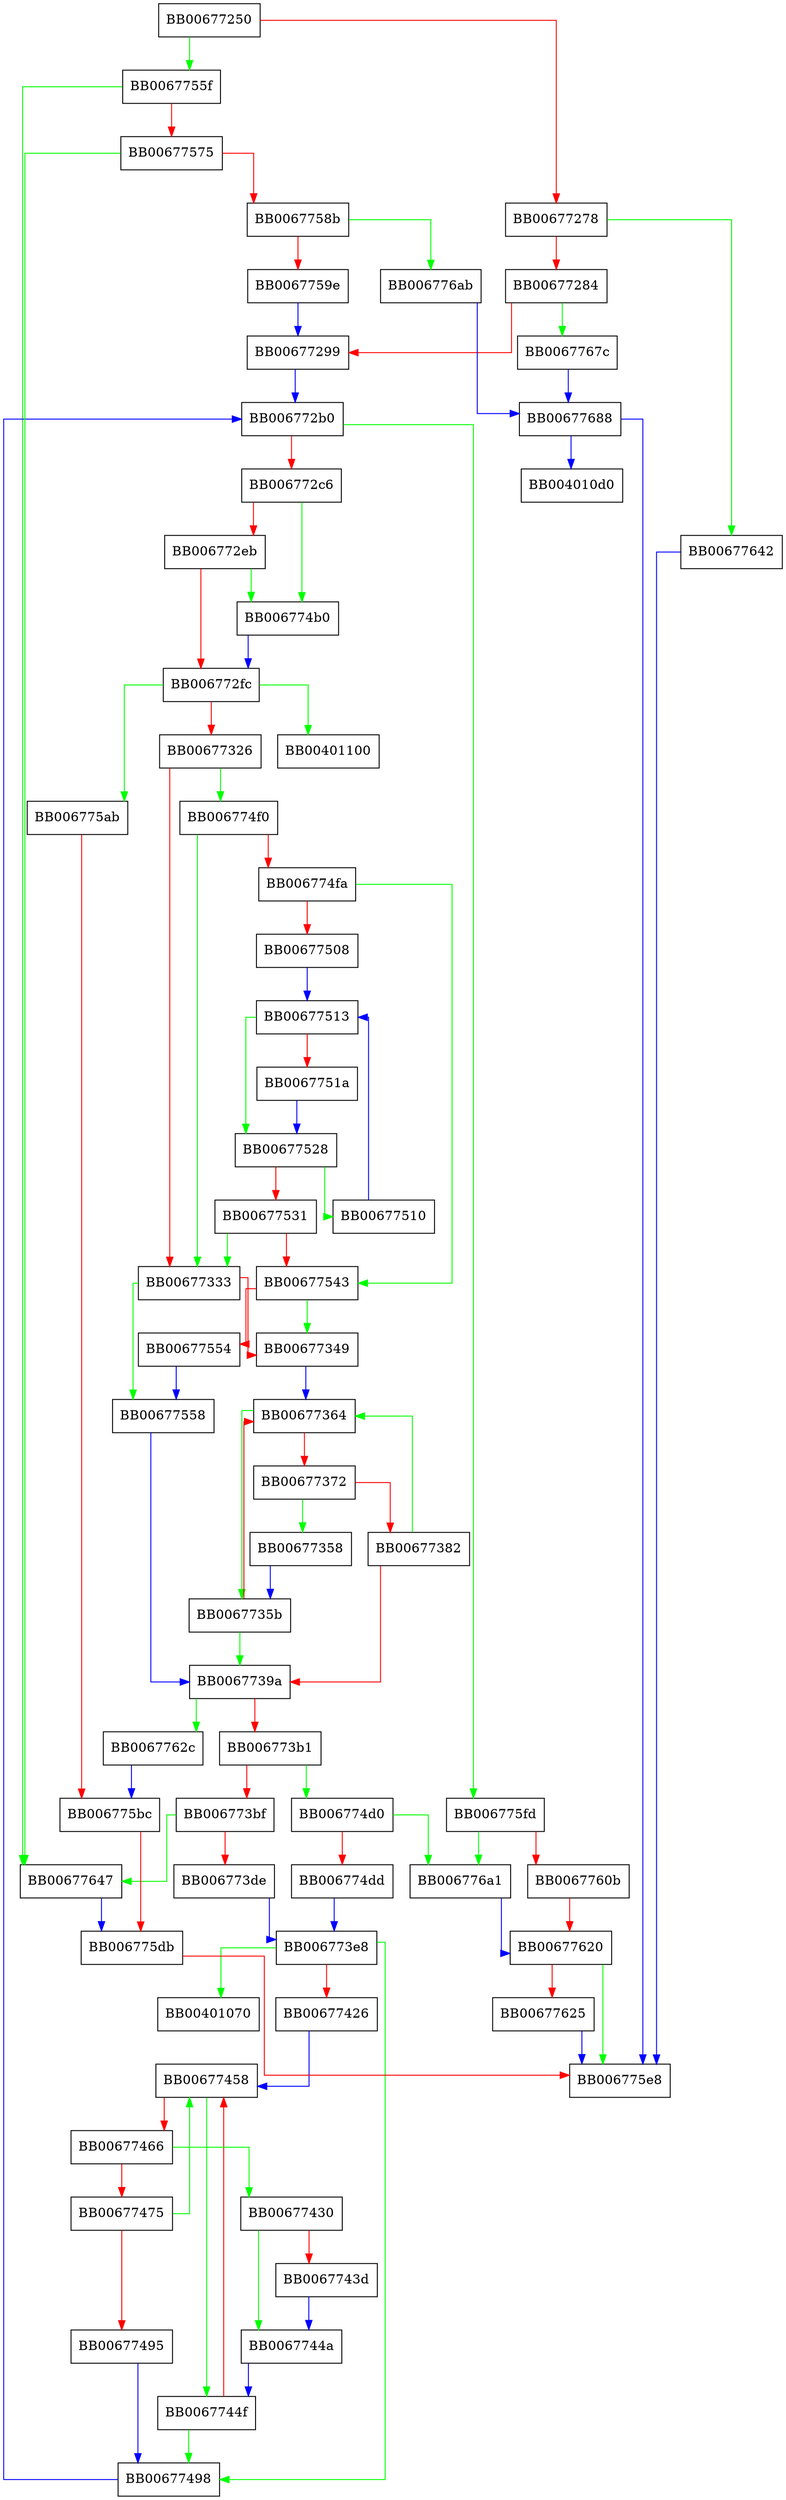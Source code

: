digraph X509_NAME_oneline {
  node [shape="box"];
  graph [splines=ortho];
  BB00677250 -> BB0067755f [color="green"];
  BB00677250 -> BB00677278 [color="red"];
  BB00677278 -> BB00677642 [color="green"];
  BB00677278 -> BB00677284 [color="red"];
  BB00677284 -> BB0067767c [color="green"];
  BB00677284 -> BB00677299 [color="red"];
  BB00677299 -> BB006772b0 [color="blue"];
  BB006772b0 -> BB006775fd [color="green"];
  BB006772b0 -> BB006772c6 [color="red"];
  BB006772c6 -> BB006774b0 [color="green"];
  BB006772c6 -> BB006772eb [color="red"];
  BB006772eb -> BB006774b0 [color="green"];
  BB006772eb -> BB006772fc [color="red"];
  BB006772fc -> BB00401100 [color="green"];
  BB006772fc -> BB006775ab [color="green"];
  BB006772fc -> BB00677326 [color="red"];
  BB00677326 -> BB006774f0 [color="green"];
  BB00677326 -> BB00677333 [color="red"];
  BB00677333 -> BB00677558 [color="green"];
  BB00677333 -> BB00677349 [color="red"];
  BB00677349 -> BB00677364 [color="blue"];
  BB00677358 -> BB0067735b [color="blue"];
  BB0067735b -> BB0067739a [color="green"];
  BB0067735b -> BB00677364 [color="red"];
  BB00677364 -> BB0067735b [color="green"];
  BB00677364 -> BB00677372 [color="red"];
  BB00677372 -> BB00677358 [color="green"];
  BB00677372 -> BB00677382 [color="red"];
  BB00677382 -> BB00677364 [color="green"];
  BB00677382 -> BB0067739a [color="red"];
  BB0067739a -> BB0067762c [color="green"];
  BB0067739a -> BB006773b1 [color="red"];
  BB006773b1 -> BB006774d0 [color="green"];
  BB006773b1 -> BB006773bf [color="red"];
  BB006773bf -> BB00677647 [color="green"];
  BB006773bf -> BB006773de [color="red"];
  BB006773de -> BB006773e8 [color="blue"];
  BB006773e8 -> BB00401070 [color="green"];
  BB006773e8 -> BB00677498 [color="green"];
  BB006773e8 -> BB00677426 [color="red"];
  BB00677426 -> BB00677458 [color="blue"];
  BB00677430 -> BB0067744a [color="green"];
  BB00677430 -> BB0067743d [color="red"];
  BB0067743d -> BB0067744a [color="blue"];
  BB0067744a -> BB0067744f [color="blue"];
  BB0067744f -> BB00677498 [color="green"];
  BB0067744f -> BB00677458 [color="red"];
  BB00677458 -> BB0067744f [color="green"];
  BB00677458 -> BB00677466 [color="red"];
  BB00677466 -> BB00677430 [color="green"];
  BB00677466 -> BB00677475 [color="red"];
  BB00677475 -> BB00677458 [color="green"];
  BB00677475 -> BB00677495 [color="red"];
  BB00677495 -> BB00677498 [color="blue"];
  BB00677498 -> BB006772b0 [color="blue"];
  BB006774b0 -> BB006772fc [color="blue"];
  BB006774d0 -> BB006776a1 [color="green"];
  BB006774d0 -> BB006774dd [color="red"];
  BB006774dd -> BB006773e8 [color="blue"];
  BB006774f0 -> BB00677333 [color="green"];
  BB006774f0 -> BB006774fa [color="red"];
  BB006774fa -> BB00677543 [color="green"];
  BB006774fa -> BB00677508 [color="red"];
  BB00677508 -> BB00677513 [color="blue"];
  BB00677510 -> BB00677513 [color="blue"];
  BB00677513 -> BB00677528 [color="green"];
  BB00677513 -> BB0067751a [color="red"];
  BB0067751a -> BB00677528 [color="blue"];
  BB00677528 -> BB00677510 [color="green"];
  BB00677528 -> BB00677531 [color="red"];
  BB00677531 -> BB00677333 [color="green"];
  BB00677531 -> BB00677543 [color="red"];
  BB00677543 -> BB00677349 [color="green"];
  BB00677543 -> BB00677554 [color="red"];
  BB00677554 -> BB00677558 [color="blue"];
  BB00677558 -> BB0067739a [color="blue"];
  BB0067755f -> BB00677647 [color="green"];
  BB0067755f -> BB00677575 [color="red"];
  BB00677575 -> BB00677647 [color="green"];
  BB00677575 -> BB0067758b [color="red"];
  BB0067758b -> BB006776ab [color="green"];
  BB0067758b -> BB0067759e [color="red"];
  BB0067759e -> BB00677299 [color="blue"];
  BB006775ab -> BB006775bc [color="red"];
  BB006775bc -> BB006775db [color="red"];
  BB006775db -> BB006775e8 [color="red"];
  BB006775fd -> BB006776a1 [color="green"];
  BB006775fd -> BB0067760b [color="red"];
  BB0067760b -> BB00677620 [color="red"];
  BB00677620 -> BB006775e8 [color="green"];
  BB00677620 -> BB00677625 [color="red"];
  BB00677625 -> BB006775e8 [color="blue"];
  BB0067762c -> BB006775bc [color="blue"];
  BB00677642 -> BB006775e8 [color="blue"];
  BB00677647 -> BB006775db [color="blue"];
  BB0067767c -> BB00677688 [color="blue"];
  BB00677688 -> BB004010d0 [color="blue"];
  BB00677688 -> BB006775e8 [color="blue"];
  BB006776a1 -> BB00677620 [color="blue"];
  BB006776ab -> BB00677688 [color="blue"];
}
